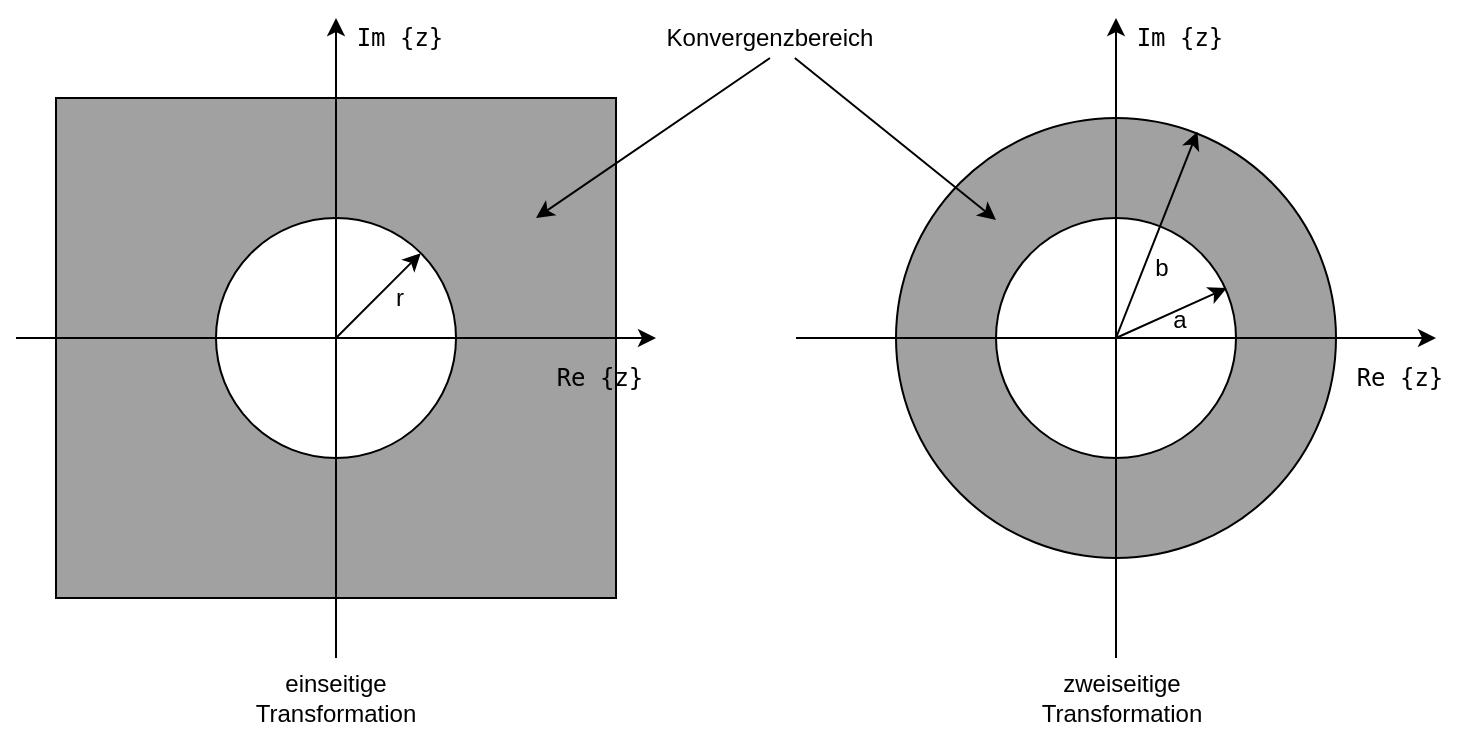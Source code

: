 <mxGraphModel dx="1906" dy="783" grid="1" gridSize="10" guides="1" tooltips="1" connect="1" arrows="1" fold="1" page="1" pageScale="1" pageWidth="827" pageHeight="1169" background="#ffffff"><root><mxCell id="0"/><mxCell id="1" parent="0"/><mxCell id="19" value="" style="rounded=0;whiteSpace=wrap;html=1;fillColor=#A1A1A1;" parent="1" vertex="1"><mxGeometry x="-350" y="60" width="280" height="250" as="geometry"/></mxCell><mxCell id="11" value="" style="ellipse;whiteSpace=wrap;html=1;aspect=fixed;fillColor=#A1A1A1;" parent="1" vertex="1"><mxGeometry x="70" y="70" width="220" height="220" as="geometry"/></mxCell><mxCell id="2" value="" style="ellipse;whiteSpace=wrap;html=1;aspect=fixed;" parent="1" vertex="1"><mxGeometry x="-270" y="120" width="120" height="120" as="geometry"/></mxCell><mxCell id="3" value="" style="endArrow=classic;html=1;" parent="1" edge="1"><mxGeometry width="50" height="50" relative="1" as="geometry"><mxPoint x="-210" y="340" as="sourcePoint"/><mxPoint x="-210" y="20" as="targetPoint"/></mxGeometry></mxCell><mxCell id="5" value="" style="endArrow=classic;html=1;" parent="1" edge="1"><mxGeometry width="50" height="50" relative="1" as="geometry"><mxPoint x="-370" y="180" as="sourcePoint"/><mxPoint x="-50" y="180" as="targetPoint"/></mxGeometry></mxCell><mxCell id="6" value="" style="endArrow=classic;html=1;entryX=1;entryY=0;" parent="1" target="2" edge="1"><mxGeometry width="50" height="50" relative="1" as="geometry"><mxPoint x="-210" y="180" as="sourcePoint"/><mxPoint x="-160" y="130" as="targetPoint"/></mxGeometry></mxCell><mxCell id="7" value="" style="ellipse;whiteSpace=wrap;html=1;aspect=fixed;" parent="1" vertex="1"><mxGeometry x="120" y="120" width="120" height="120" as="geometry"/></mxCell><mxCell id="8" value="" style="endArrow=classic;html=1;" parent="1" edge="1"><mxGeometry width="50" height="50" relative="1" as="geometry"><mxPoint x="180" y="340" as="sourcePoint"/><mxPoint x="180" y="20" as="targetPoint"/></mxGeometry></mxCell><mxCell id="9" value="" style="endArrow=classic;html=1;" parent="1" edge="1"><mxGeometry width="50" height="50" relative="1" as="geometry"><mxPoint x="20" y="180" as="sourcePoint"/><mxPoint x="340" y="180" as="targetPoint"/></mxGeometry></mxCell><mxCell id="10" value="" style="endArrow=classic;html=1;entryX=0.961;entryY=0.292;entryPerimeter=0;" parent="1" target="7" edge="1"><mxGeometry width="50" height="50" relative="1" as="geometry"><mxPoint x="180" y="180" as="sourcePoint"/><mxPoint x="230" y="130" as="targetPoint"/></mxGeometry></mxCell><mxCell id="12" value="" style="endArrow=classic;html=1;entryX=0.685;entryY=0.031;entryPerimeter=0;" parent="1" target="11" edge="1"><mxGeometry width="50" height="50" relative="1" as="geometry"><mxPoint x="180" y="180" as="sourcePoint"/><mxPoint x="235" y="170" as="targetPoint"/></mxGeometry></mxCell><mxCell id="13" value="Konvergenzbereich" style="text;html=1;strokeColor=none;fillColor=none;align=center;verticalAlign=middle;whiteSpace=wrap;rounded=0;" parent="1" vertex="1"><mxGeometry x="-50" y="20" width="114" height="20" as="geometry"/></mxCell><mxCell id="14" value="&lt;pre&gt;Im {z}&lt;/pre&gt;" style="text;html=1;strokeColor=none;fillColor=none;align=center;verticalAlign=middle;whiteSpace=wrap;rounded=0;" parent="1" vertex="1"><mxGeometry x="180" y="20" width="64" height="20" as="geometry"/></mxCell><mxCell id="16" value="&lt;pre&gt;Re {z}&lt;/pre&gt;" style="text;html=1;strokeColor=none;fillColor=none;align=center;verticalAlign=middle;whiteSpace=wrap;rounded=0;" parent="1" vertex="1"><mxGeometry x="290" y="190" width="64" height="20" as="geometry"/></mxCell><mxCell id="17" value="&lt;pre&gt;Re {z}&lt;/pre&gt;" style="text;html=1;strokeColor=none;fillColor=none;align=center;verticalAlign=middle;whiteSpace=wrap;rounded=0;" parent="1" vertex="1"><mxGeometry x="-110" y="190" width="64" height="20" as="geometry"/></mxCell><mxCell id="18" value="&lt;pre&gt;Im {z}&lt;/pre&gt;" style="text;html=1;strokeColor=none;fillColor=none;align=center;verticalAlign=middle;whiteSpace=wrap;rounded=0;" parent="1" vertex="1"><mxGeometry x="-210" y="20" width="64" height="20" as="geometry"/></mxCell><mxCell id="22" value="r" style="text;html=1;strokeColor=none;fillColor=none;align=center;verticalAlign=middle;whiteSpace=wrap;rounded=0;" parent="1" vertex="1"><mxGeometry x="-198" y="150" width="40" height="20" as="geometry"/></mxCell><mxCell id="28" value="a" style="text;html=1;strokeColor=none;fillColor=none;align=center;verticalAlign=middle;whiteSpace=wrap;rounded=0;" parent="1" vertex="1"><mxGeometry x="192" y="161" width="40" height="20" as="geometry"/></mxCell><mxCell id="29" value="b" style="text;html=1;strokeColor=none;fillColor=none;align=center;verticalAlign=middle;whiteSpace=wrap;rounded=0;" parent="1" vertex="1"><mxGeometry x="183" y="135" width="40" height="20" as="geometry"/></mxCell><mxCell id="31" value="" style="endArrow=classic;html=1;exitX=0.5;exitY=1;" parent="1" source="13" edge="1"><mxGeometry width="50" height="50" relative="1" as="geometry"><mxPoint x="-36" y="40" as="sourcePoint"/><mxPoint x="-110" y="120" as="targetPoint"/></mxGeometry></mxCell><mxCell id="32" value="" style="endArrow=classic;html=1;" parent="1" source="13" edge="1"><mxGeometry width="50" height="50" relative="1" as="geometry"><mxPoint x="64" y="30" as="sourcePoint"/><mxPoint x="120" y="121" as="targetPoint"/></mxGeometry></mxCell><mxCell id="33" value="einseitige Transformation" style="text;html=1;strokeColor=none;fillColor=none;align=center;verticalAlign=middle;whiteSpace=wrap;rounded=0;" parent="1" vertex="1"><mxGeometry x="-230" y="350" width="40" height="20" as="geometry"/></mxCell><mxCell id="34" value="zweiseitige Transformation" style="text;html=1;strokeColor=none;fillColor=none;align=center;verticalAlign=middle;whiteSpace=wrap;rounded=0;" parent="1" vertex="1"><mxGeometry x="163" y="350" width="40" height="20" as="geometry"/></mxCell></root></mxGraphModel>